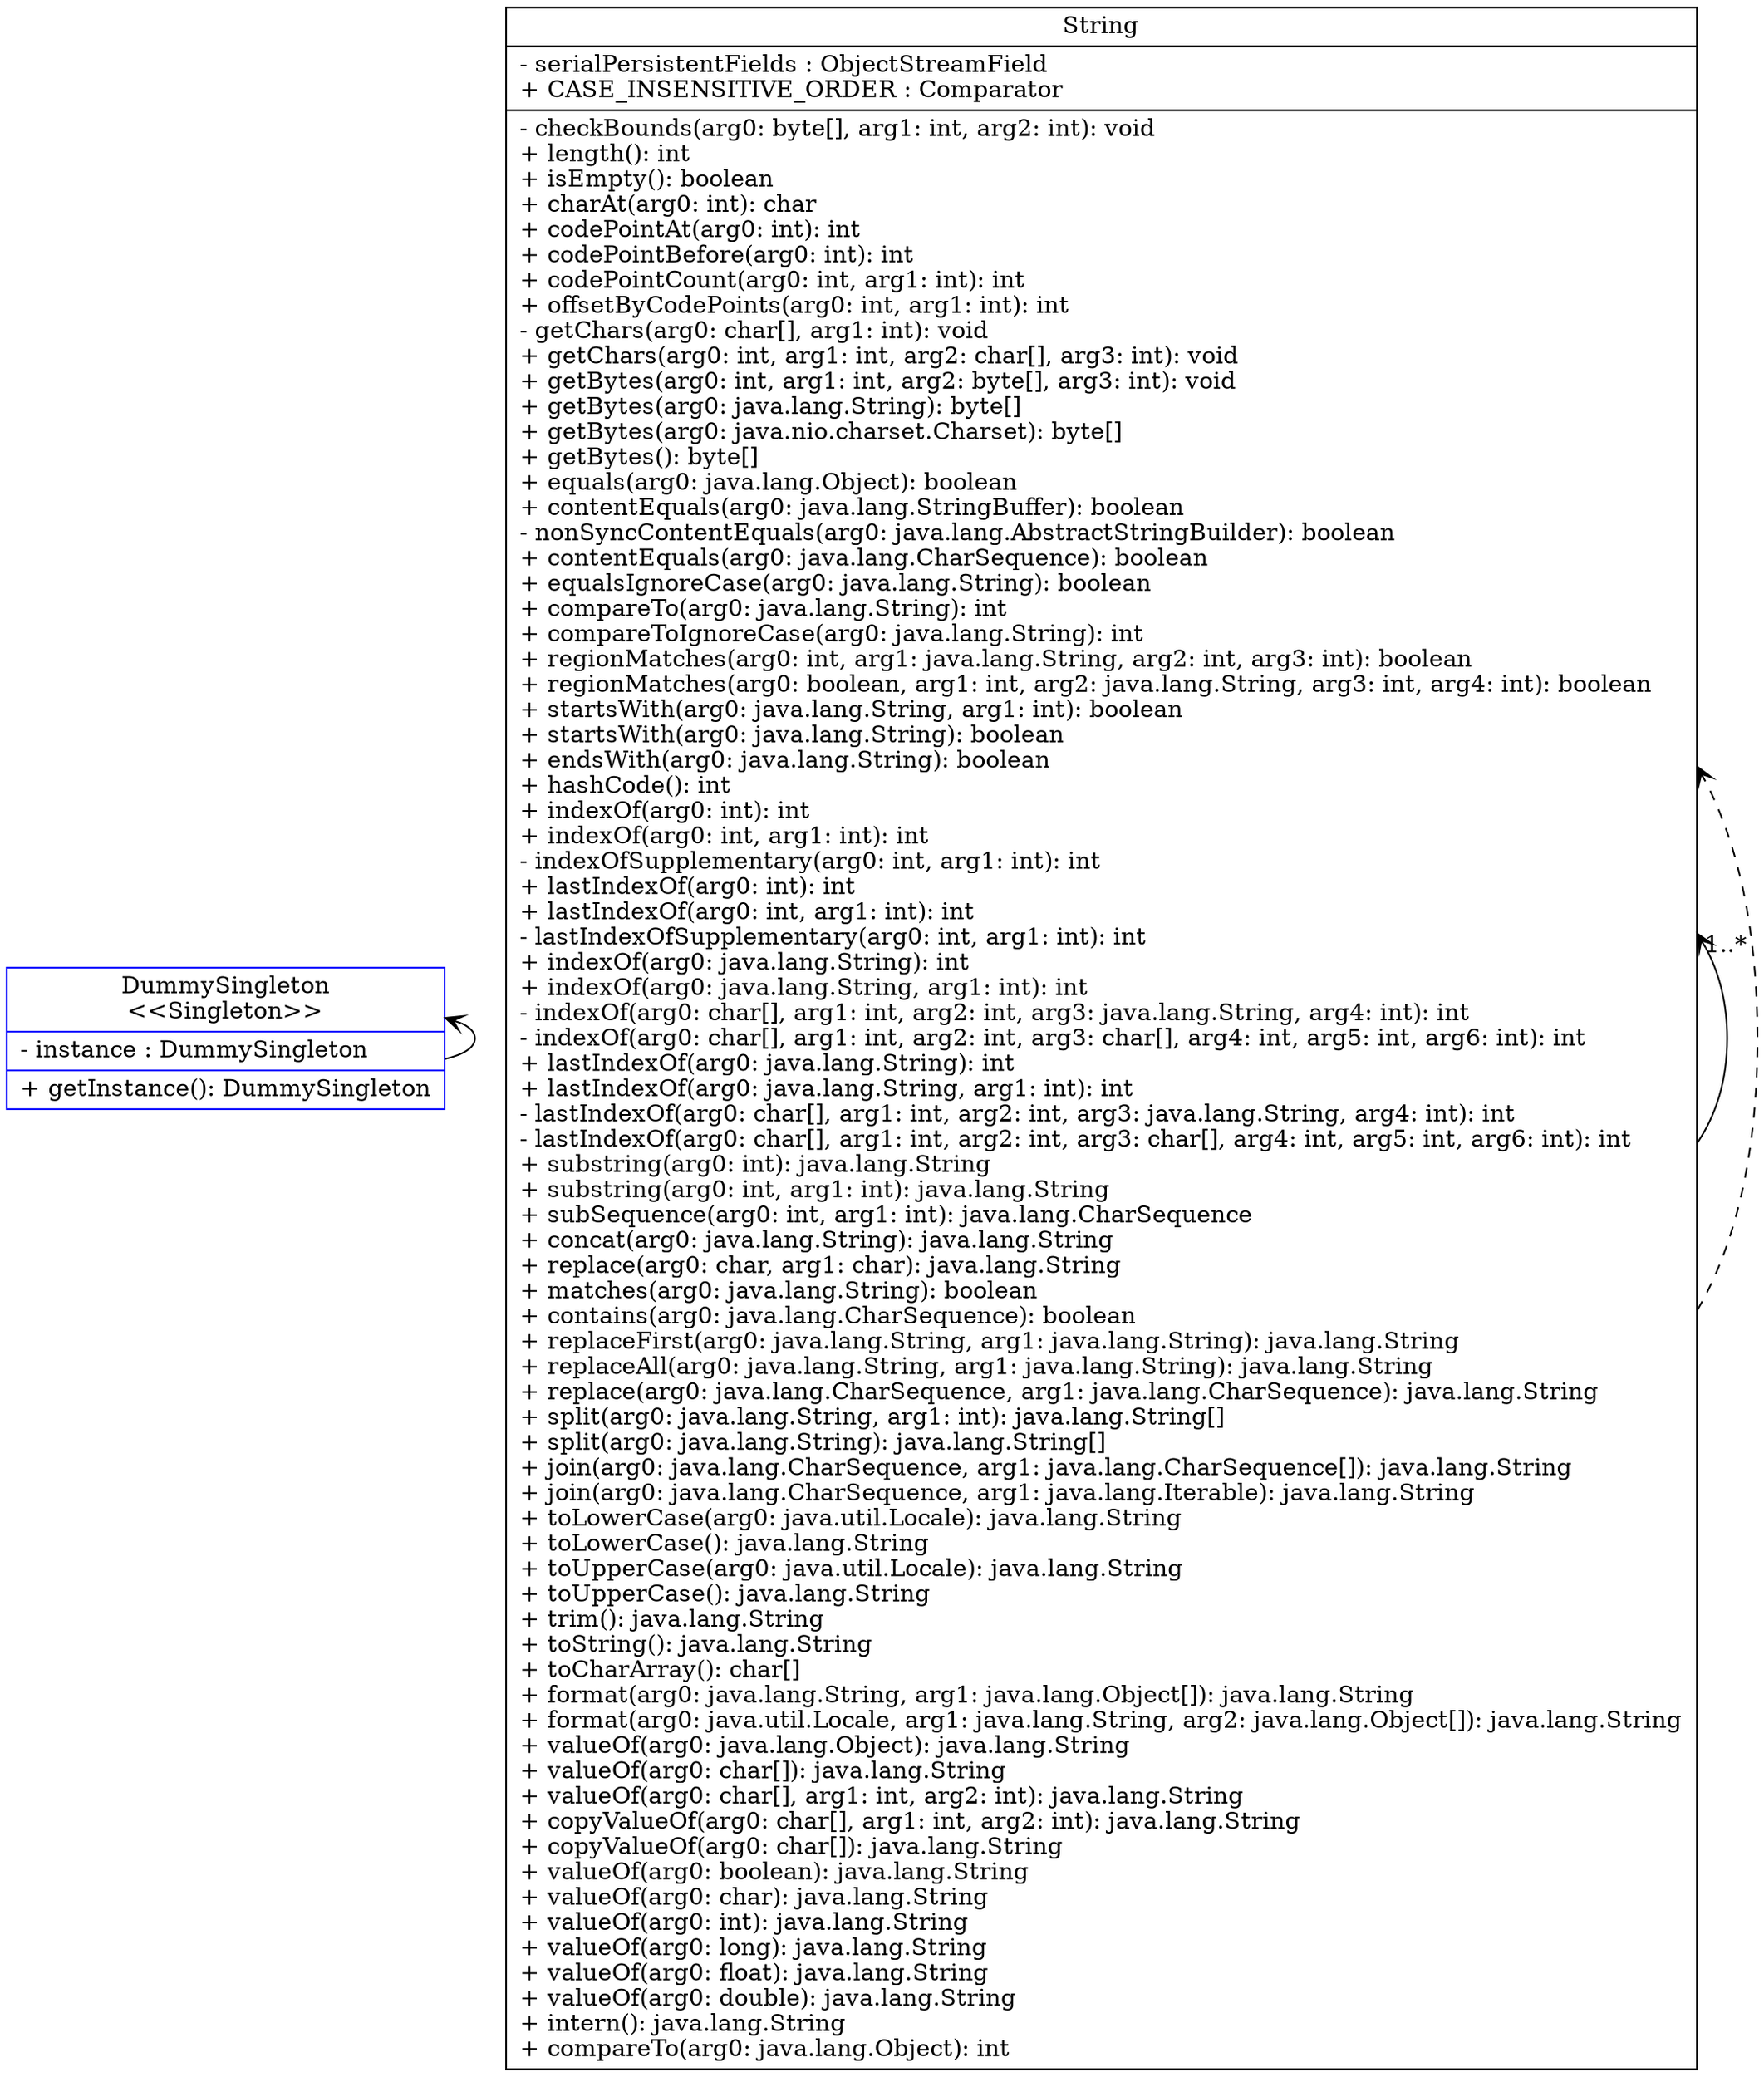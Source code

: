digraph ILoveThisProject{
rankdir=BT;
DummySingleton [
 shape="record",
 color="blue"
 label="{DummySingleton\n\<\<Singleton\>\>\n | - instance : DummySingleton\l|+ getInstance(): DummySingleton\l
}" 
];
String [
 shape="record",
 color="null"
 label="{String | - serialPersistentFields : ObjectStreamField\l+ CASE_INSENSITIVE_ORDER : Comparator\l|- checkBounds(arg0: byte[], arg1: int, arg2: int): void\l
+ length(): int\l
+ isEmpty(): boolean\l
+ charAt(arg0: int): char\l
+ codePointAt(arg0: int): int\l
+ codePointBefore(arg0: int): int\l
+ codePointCount(arg0: int, arg1: int): int\l
+ offsetByCodePoints(arg0: int, arg1: int): int\l
- getChars(arg0: char[], arg1: int): void\l
+ getChars(arg0: int, arg1: int, arg2: char[], arg3: int): void\l
+ getBytes(arg0: int, arg1: int, arg2: byte[], arg3: int): void\l
+ getBytes(arg0: java.lang.String): byte[]\l
+ getBytes(arg0: java.nio.charset.Charset): byte[]\l
+ getBytes(): byte[]\l
+ equals(arg0: java.lang.Object): boolean\l
+ contentEquals(arg0: java.lang.StringBuffer): boolean\l
- nonSyncContentEquals(arg0: java.lang.AbstractStringBuilder): boolean\l
+ contentEquals(arg0: java.lang.CharSequence): boolean\l
+ equalsIgnoreCase(arg0: java.lang.String): boolean\l
+ compareTo(arg0: java.lang.String): int\l
+ compareToIgnoreCase(arg0: java.lang.String): int\l
+ regionMatches(arg0: int, arg1: java.lang.String, arg2: int, arg3: int): boolean\l
+ regionMatches(arg0: boolean, arg1: int, arg2: java.lang.String, arg3: int, arg4: int): boolean\l
+ startsWith(arg0: java.lang.String, arg1: int): boolean\l
+ startsWith(arg0: java.lang.String): boolean\l
+ endsWith(arg0: java.lang.String): boolean\l
+ hashCode(): int\l
+ indexOf(arg0: int): int\l
+ indexOf(arg0: int, arg1: int): int\l
- indexOfSupplementary(arg0: int, arg1: int): int\l
+ lastIndexOf(arg0: int): int\l
+ lastIndexOf(arg0: int, arg1: int): int\l
- lastIndexOfSupplementary(arg0: int, arg1: int): int\l
+ indexOf(arg0: java.lang.String): int\l
+ indexOf(arg0: java.lang.String, arg1: int): int\l
- indexOf(arg0: char[], arg1: int, arg2: int, arg3: java.lang.String, arg4: int): int\l
- indexOf(arg0: char[], arg1: int, arg2: int, arg3: char[], arg4: int, arg5: int, arg6: int): int\l
+ lastIndexOf(arg0: java.lang.String): int\l
+ lastIndexOf(arg0: java.lang.String, arg1: int): int\l
- lastIndexOf(arg0: char[], arg1: int, arg2: int, arg3: java.lang.String, arg4: int): int\l
- lastIndexOf(arg0: char[], arg1: int, arg2: int, arg3: char[], arg4: int, arg5: int, arg6: int): int\l
+ substring(arg0: int): java.lang.String\l
+ substring(arg0: int, arg1: int): java.lang.String\l
+ subSequence(arg0: int, arg1: int): java.lang.CharSequence\l
+ concat(arg0: java.lang.String): java.lang.String\l
+ replace(arg0: char, arg1: char): java.lang.String\l
+ matches(arg0: java.lang.String): boolean\l
+ contains(arg0: java.lang.CharSequence): boolean\l
+ replaceFirst(arg0: java.lang.String, arg1: java.lang.String): java.lang.String\l
+ replaceAll(arg0: java.lang.String, arg1: java.lang.String): java.lang.String\l
+ replace(arg0: java.lang.CharSequence, arg1: java.lang.CharSequence): java.lang.String\l
+ split(arg0: java.lang.String, arg1: int): java.lang.String[]\l
+ split(arg0: java.lang.String): java.lang.String[]\l
+ join(arg0: java.lang.CharSequence, arg1: java.lang.CharSequence[]): java.lang.String\l
+ join(arg0: java.lang.CharSequence, arg1: java.lang.Iterable): java.lang.String\l
+ toLowerCase(arg0: java.util.Locale): java.lang.String\l
+ toLowerCase(): java.lang.String\l
+ toUpperCase(arg0: java.util.Locale): java.lang.String\l
+ toUpperCase(): java.lang.String\l
+ trim(): java.lang.String\l
+ toString(): java.lang.String\l
+ toCharArray(): char[]\l
+ format(arg0: java.lang.String, arg1: java.lang.Object[]): java.lang.String\l
+ format(arg0: java.util.Locale, arg1: java.lang.String, arg2: java.lang.Object[]): java.lang.String\l
+ valueOf(arg0: java.lang.Object): java.lang.String\l
+ valueOf(arg0: char[]): java.lang.String\l
+ valueOf(arg0: char[], arg1: int, arg2: int): java.lang.String\l
+ copyValueOf(arg0: char[], arg1: int, arg2: int): java.lang.String\l
+ copyValueOf(arg0: char[]): java.lang.String\l
+ valueOf(arg0: boolean): java.lang.String\l
+ valueOf(arg0: char): java.lang.String\l
+ valueOf(arg0: int): java.lang.String\l
+ valueOf(arg0: long): java.lang.String\l
+ valueOf(arg0: float): java.lang.String\l
+ valueOf(arg0: double): java.lang.String\l
+ intern(): java.lang.String\l
+ compareTo(arg0: java.lang.Object): int\l
}" 
];
DummySingleton -> DummySingleton [arrowhead="vee", style="solid", taillabel = "", color = ""];

String -> String [arrowhead="vee", style="solid", headlabel = " 1..* ", taillabel = "", color = ""];

String -> String [arrowhead="vee", style="dashed", taillabel = "", color = ""];

}